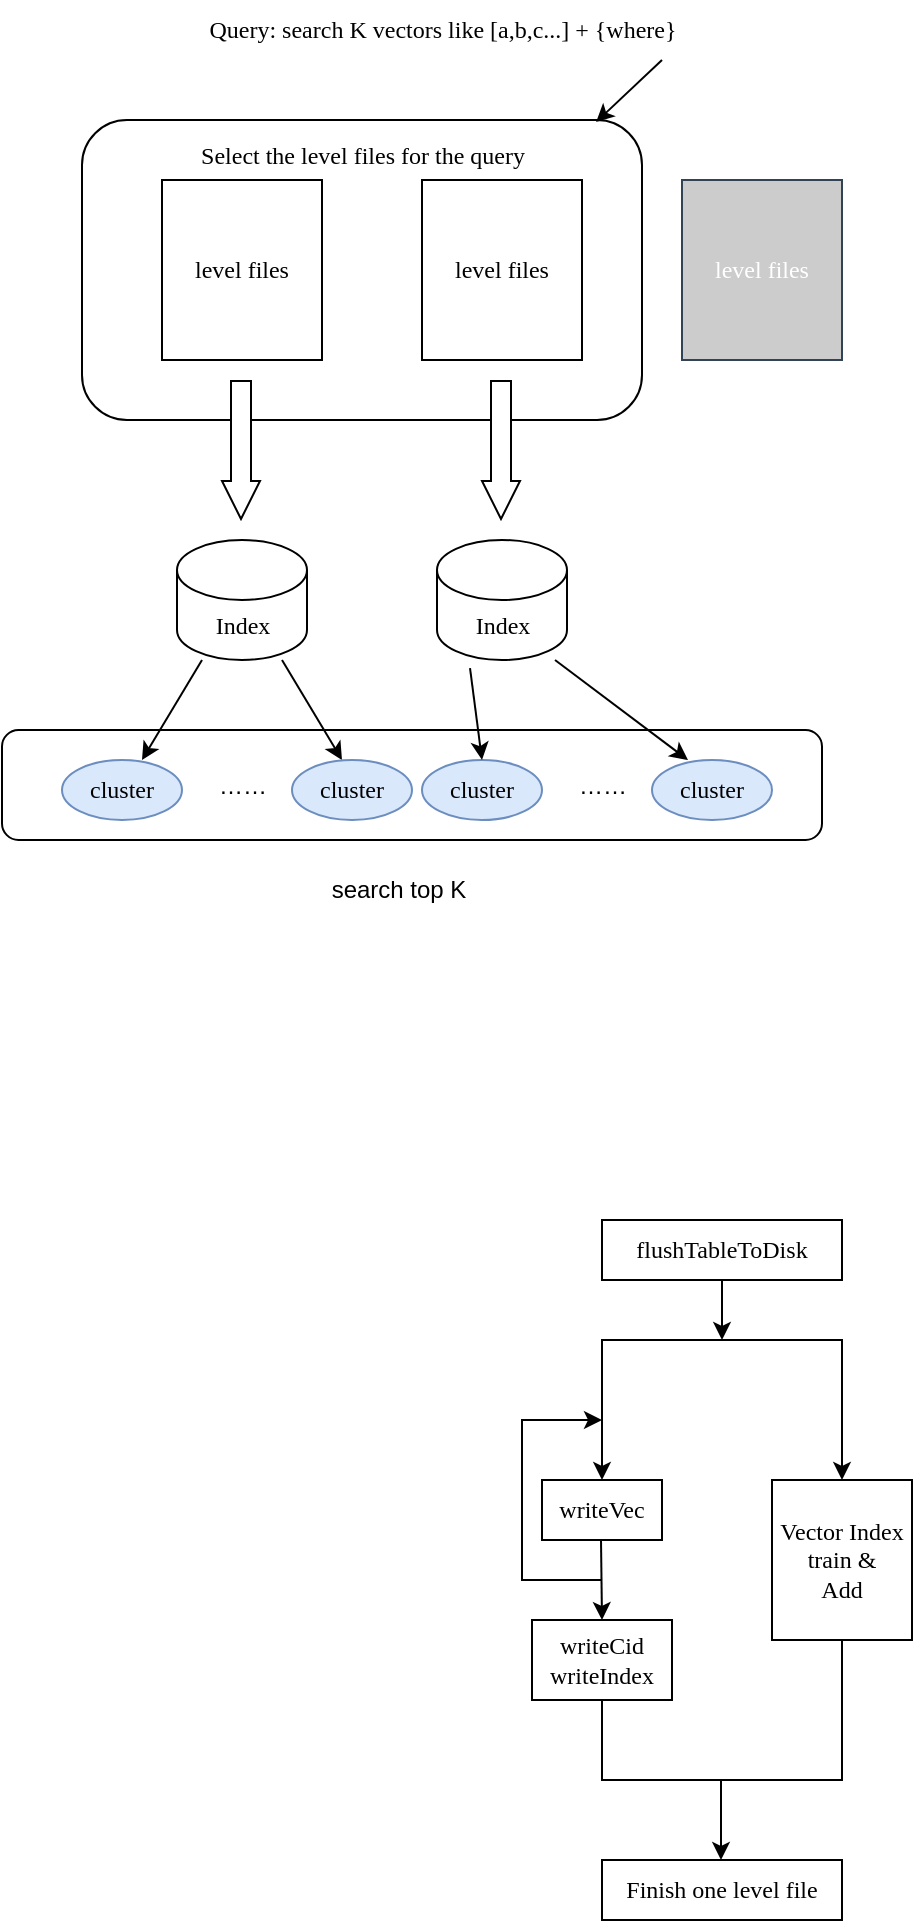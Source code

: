 <mxfile version="21.6.7" type="github">
  <diagram name="第 1 页" id="8VU_JW2jNcm3ODKiE2Rf">
    <mxGraphModel dx="1434" dy="758" grid="1" gridSize="10" guides="1" tooltips="1" connect="1" arrows="1" fold="1" page="1" pageScale="1" pageWidth="827" pageHeight="1169" math="0" shadow="0">
      <root>
        <mxCell id="0" />
        <mxCell id="1" parent="0" />
        <mxCell id="wZoTuEtqvF41PbBGcXk--37" value="" style="rounded=1;whiteSpace=wrap;html=1;" vertex="1" parent="1">
          <mxGeometry x="60" y="170" width="280" height="150" as="geometry" />
        </mxCell>
        <mxCell id="wZoTuEtqvF41PbBGcXk--29" value="" style="rounded=1;whiteSpace=wrap;html=1;" vertex="1" parent="1">
          <mxGeometry x="20" y="475" width="410" height="55" as="geometry" />
        </mxCell>
        <mxCell id="wZoTuEtqvF41PbBGcXk--2" value="" style="rounded=0;whiteSpace=wrap;html=1;" vertex="1" parent="1">
          <mxGeometry x="100" y="200" width="80" height="90" as="geometry" />
        </mxCell>
        <mxCell id="wZoTuEtqvF41PbBGcXk--3" value="&lt;font face=&quot;Comic Sans MS&quot;&gt;level files&lt;/font&gt;" style="rounded=0;whiteSpace=wrap;html=1;gradientColor=none;fillStyle=hatch;" vertex="1" parent="1">
          <mxGeometry x="100" y="200" width="80" height="90" as="geometry" />
        </mxCell>
        <mxCell id="wZoTuEtqvF41PbBGcXk--4" value="&lt;font face=&quot;Comic Sans MS&quot;&gt;level files&lt;/font&gt;" style="rounded=0;whiteSpace=wrap;html=1;gradientColor=none;fillStyle=hatch;" vertex="1" parent="1">
          <mxGeometry x="230" y="200" width="80" height="90" as="geometry" />
        </mxCell>
        <mxCell id="wZoTuEtqvF41PbBGcXk--5" value="&lt;font face=&quot;Comic Sans MS&quot;&gt;level files&lt;/font&gt;" style="rounded=0;whiteSpace=wrap;html=1;fillColor=#CCCCCC;strokeColor=#314354;fontColor=#ffffff;" vertex="1" parent="1">
          <mxGeometry x="360" y="200" width="80" height="90" as="geometry" />
        </mxCell>
        <mxCell id="wZoTuEtqvF41PbBGcXk--6" value="&lt;font face=&quot;Comic Sans MS&quot;&gt;Query: search K vectors like [a,b,c...] + {where}&lt;/font&gt;" style="text;html=1;align=center;verticalAlign=middle;resizable=0;points=[];autosize=1;strokeColor=none;fillColor=none;" vertex="1" parent="1">
          <mxGeometry x="95" y="110" width="290" height="30" as="geometry" />
        </mxCell>
        <mxCell id="wZoTuEtqvF41PbBGcXk--12" value="&lt;font face=&quot;Comic Sans MS&quot;&gt;&lt;br&gt;Select the level files for the query&lt;/font&gt;" style="text;html=1;align=center;verticalAlign=middle;resizable=0;points=[];autosize=1;strokeColor=none;fillColor=none;" vertex="1" parent="1">
          <mxGeometry x="90" y="160" width="220" height="40" as="geometry" />
        </mxCell>
        <mxCell id="wZoTuEtqvF41PbBGcXk--13" value="" style="endArrow=classic;html=1;rounded=0;endWidth=8;shape=flexArrow;endSize=6;strokeWidth=1;fillColor=default;" edge="1" parent="1">
          <mxGeometry width="50" height="50" relative="1" as="geometry">
            <mxPoint x="139.5" y="300" as="sourcePoint" />
            <mxPoint x="139.5" y="370" as="targetPoint" />
          </mxGeometry>
        </mxCell>
        <mxCell id="wZoTuEtqvF41PbBGcXk--15" value="" style="endArrow=classic;html=1;rounded=0;endWidth=8;shape=flexArrow;endSize=6;strokeWidth=1;fillColor=default;" edge="1" parent="1">
          <mxGeometry width="50" height="50" relative="1" as="geometry">
            <mxPoint x="269.5" y="300" as="sourcePoint" />
            <mxPoint x="269.5" y="370" as="targetPoint" />
          </mxGeometry>
        </mxCell>
        <mxCell id="wZoTuEtqvF41PbBGcXk--16" value="&lt;font face=&quot;Comic Sans MS&quot;&gt;Index&lt;/font&gt;" style="shape=cylinder3;whiteSpace=wrap;html=1;boundedLbl=1;backgroundOutline=1;size=15;" vertex="1" parent="1">
          <mxGeometry x="107.5" y="380" width="65" height="60" as="geometry" />
        </mxCell>
        <mxCell id="wZoTuEtqvF41PbBGcXk--17" value="&lt;font face=&quot;Comic Sans MS&quot;&gt;Index&lt;/font&gt;" style="shape=cylinder3;whiteSpace=wrap;html=1;boundedLbl=1;backgroundOutline=1;size=15;" vertex="1" parent="1">
          <mxGeometry x="237.5" y="380" width="65" height="60" as="geometry" />
        </mxCell>
        <mxCell id="wZoTuEtqvF41PbBGcXk--18" value="" style="endArrow=classic;html=1;rounded=0;" edge="1" parent="1">
          <mxGeometry width="50" height="50" relative="1" as="geometry">
            <mxPoint x="120" y="440" as="sourcePoint" />
            <mxPoint x="90" y="490" as="targetPoint" />
          </mxGeometry>
        </mxCell>
        <mxCell id="wZoTuEtqvF41PbBGcXk--20" value="" style="endArrow=classic;html=1;rounded=0;" edge="1" parent="1">
          <mxGeometry width="50" height="50" relative="1" as="geometry">
            <mxPoint x="160" y="440" as="sourcePoint" />
            <mxPoint x="190" y="490" as="targetPoint" />
          </mxGeometry>
        </mxCell>
        <mxCell id="wZoTuEtqvF41PbBGcXk--21" value="&lt;font face=&quot;Comic Sans MS&quot;&gt;cluster&lt;/font&gt;" style="ellipse;whiteSpace=wrap;html=1;fillColor=#dae8fc;strokeColor=#6c8ebf;" vertex="1" parent="1">
          <mxGeometry x="50" y="490" width="60" height="30" as="geometry" />
        </mxCell>
        <mxCell id="wZoTuEtqvF41PbBGcXk--22" value="……" style="text;html=1;align=center;verticalAlign=middle;resizable=0;points=[];autosize=1;strokeColor=none;fillColor=none;" vertex="1" parent="1">
          <mxGeometry x="115" y="488" width="50" height="30" as="geometry" />
        </mxCell>
        <mxCell id="wZoTuEtqvF41PbBGcXk--23" value="&lt;font face=&quot;Comic Sans MS&quot;&gt;cluster&lt;/font&gt;" style="ellipse;whiteSpace=wrap;html=1;fillColor=#dae8fc;strokeColor=#6c8ebf;" vertex="1" parent="1">
          <mxGeometry x="165" y="490" width="60" height="30" as="geometry" />
        </mxCell>
        <mxCell id="wZoTuEtqvF41PbBGcXk--24" value="&lt;font face=&quot;Comic Sans MS&quot;&gt;cluster&lt;/font&gt;" style="ellipse;whiteSpace=wrap;html=1;fillColor=#dae8fc;strokeColor=#6c8ebf;" vertex="1" parent="1">
          <mxGeometry x="230" y="490" width="60" height="30" as="geometry" />
        </mxCell>
        <mxCell id="wZoTuEtqvF41PbBGcXk--25" value="……" style="text;html=1;align=center;verticalAlign=middle;resizable=0;points=[];autosize=1;strokeColor=none;fillColor=none;" vertex="1" parent="1">
          <mxGeometry x="295" y="488" width="50" height="30" as="geometry" />
        </mxCell>
        <mxCell id="wZoTuEtqvF41PbBGcXk--26" value="&lt;font face=&quot;Comic Sans MS&quot;&gt;cluster&lt;/font&gt;" style="ellipse;whiteSpace=wrap;html=1;fillColor=#dae8fc;strokeColor=#6c8ebf;" vertex="1" parent="1">
          <mxGeometry x="345" y="490" width="60" height="30" as="geometry" />
        </mxCell>
        <mxCell id="wZoTuEtqvF41PbBGcXk--27" value="" style="endArrow=classic;html=1;rounded=0;exitX=0.254;exitY=1.067;exitDx=0;exitDy=0;exitPerimeter=0;entryX=0.5;entryY=0;entryDx=0;entryDy=0;" edge="1" parent="1" source="wZoTuEtqvF41PbBGcXk--17" target="wZoTuEtqvF41PbBGcXk--24">
          <mxGeometry width="50" height="50" relative="1" as="geometry">
            <mxPoint x="170" y="450" as="sourcePoint" />
            <mxPoint x="200" y="500" as="targetPoint" />
          </mxGeometry>
        </mxCell>
        <mxCell id="wZoTuEtqvF41PbBGcXk--28" value="" style="endArrow=classic;html=1;rounded=0;exitX=0.254;exitY=1.067;exitDx=0;exitDy=0;exitPerimeter=0;entryX=0.3;entryY=0;entryDx=0;entryDy=0;entryPerimeter=0;" edge="1" parent="1" target="wZoTuEtqvF41PbBGcXk--26">
          <mxGeometry width="50" height="50" relative="1" as="geometry">
            <mxPoint x="296.5" y="440" as="sourcePoint" />
            <mxPoint x="302.5" y="486" as="targetPoint" />
          </mxGeometry>
        </mxCell>
        <mxCell id="wZoTuEtqvF41PbBGcXk--35" value="search top K" style="text;html=1;align=center;verticalAlign=middle;resizable=0;points=[];autosize=1;strokeColor=none;fillColor=none;" vertex="1" parent="1">
          <mxGeometry x="172.5" y="540" width="90" height="30" as="geometry" />
        </mxCell>
        <mxCell id="wZoTuEtqvF41PbBGcXk--39" value="" style="endArrow=classic;html=1;rounded=0;entryX=0.918;entryY=0.007;entryDx=0;entryDy=0;entryPerimeter=0;" edge="1" parent="1" target="wZoTuEtqvF41PbBGcXk--37">
          <mxGeometry width="50" height="50" relative="1" as="geometry">
            <mxPoint x="350" y="140" as="sourcePoint" />
            <mxPoint x="340" y="180" as="targetPoint" />
          </mxGeometry>
        </mxCell>
        <mxCell id="wZoTuEtqvF41PbBGcXk--40" value="" style="endArrow=classic;startArrow=classic;html=1;rounded=0;" edge="1" parent="1">
          <mxGeometry width="50" height="50" relative="1" as="geometry">
            <mxPoint x="320" y="850" as="sourcePoint" />
            <mxPoint x="440" y="850" as="targetPoint" />
            <Array as="points">
              <mxPoint x="320" y="780" />
              <mxPoint x="440" y="780" />
              <mxPoint x="440" y="820" />
            </Array>
          </mxGeometry>
        </mxCell>
        <mxCell id="wZoTuEtqvF41PbBGcXk--41" value="&lt;font face=&quot;Comic Sans MS&quot;&gt;writeVec&lt;/font&gt;" style="rounded=0;whiteSpace=wrap;html=1;" vertex="1" parent="1">
          <mxGeometry x="290" y="850" width="60" height="30" as="geometry" />
        </mxCell>
        <mxCell id="wZoTuEtqvF41PbBGcXk--42" value="" style="endArrow=classic;html=1;rounded=0;" edge="1" parent="1">
          <mxGeometry width="50" height="50" relative="1" as="geometry">
            <mxPoint x="319.5" y="880" as="sourcePoint" />
            <mxPoint x="320" y="920" as="targetPoint" />
          </mxGeometry>
        </mxCell>
        <mxCell id="wZoTuEtqvF41PbBGcXk--44" value="" style="endArrow=classic;html=1;rounded=0;" edge="1" parent="1">
          <mxGeometry width="50" height="50" relative="1" as="geometry">
            <mxPoint x="320" y="900" as="sourcePoint" />
            <mxPoint x="320" y="820" as="targetPoint" />
            <Array as="points">
              <mxPoint x="280" y="900" />
              <mxPoint x="280" y="820" />
            </Array>
          </mxGeometry>
        </mxCell>
        <mxCell id="wZoTuEtqvF41PbBGcXk--47" value="&lt;font face=&quot;Comic Sans MS&quot;&gt;writeCid&lt;br&gt;writeIndex&lt;/font&gt;" style="rounded=0;whiteSpace=wrap;html=1;" vertex="1" parent="1">
          <mxGeometry x="285" y="920" width="70" height="40" as="geometry" />
        </mxCell>
        <mxCell id="wZoTuEtqvF41PbBGcXk--49" value="" style="endArrow=none;html=1;rounded=0;exitX=0.5;exitY=1;exitDx=0;exitDy=0;entryX=0.5;entryY=1;entryDx=0;entryDy=0;" edge="1" parent="1" source="wZoTuEtqvF41PbBGcXk--47" target="wZoTuEtqvF41PbBGcXk--50">
          <mxGeometry width="50" height="50" relative="1" as="geometry">
            <mxPoint x="360" y="1040" as="sourcePoint" />
            <mxPoint x="440" y="1000" as="targetPoint" />
            <Array as="points">
              <mxPoint x="320" y="1000" />
              <mxPoint x="440" y="1000" />
            </Array>
          </mxGeometry>
        </mxCell>
        <mxCell id="wZoTuEtqvF41PbBGcXk--50" value="&lt;font face=&quot;Comic Sans MS&quot;&gt;Vector Index&lt;br&gt;train &amp;amp;&lt;br&gt;Add&lt;/font&gt;" style="rounded=0;whiteSpace=wrap;html=1;" vertex="1" parent="1">
          <mxGeometry x="405" y="850" width="70" height="80" as="geometry" />
        </mxCell>
        <mxCell id="wZoTuEtqvF41PbBGcXk--51" value="" style="endArrow=classic;html=1;rounded=0;" edge="1" parent="1">
          <mxGeometry width="50" height="50" relative="1" as="geometry">
            <mxPoint x="379.5" y="1000" as="sourcePoint" />
            <mxPoint x="379.5" y="1040" as="targetPoint" />
          </mxGeometry>
        </mxCell>
        <mxCell id="wZoTuEtqvF41PbBGcXk--53" value="&lt;font face=&quot;Comic Sans MS&quot;&gt;Finish one level file&lt;/font&gt;" style="rounded=0;whiteSpace=wrap;html=1;" vertex="1" parent="1">
          <mxGeometry x="320" y="1040" width="120" height="30" as="geometry" />
        </mxCell>
        <mxCell id="wZoTuEtqvF41PbBGcXk--54" value="" style="endArrow=classic;html=1;rounded=0;" edge="1" parent="1">
          <mxGeometry width="50" height="50" relative="1" as="geometry">
            <mxPoint x="380" y="750" as="sourcePoint" />
            <mxPoint x="380" y="780" as="targetPoint" />
          </mxGeometry>
        </mxCell>
        <mxCell id="wZoTuEtqvF41PbBGcXk--56" value="&lt;font face=&quot;Comic Sans MS&quot;&gt;flushTableToDisk&lt;/font&gt;" style="rounded=0;whiteSpace=wrap;html=1;" vertex="1" parent="1">
          <mxGeometry x="320" y="720" width="120" height="30" as="geometry" />
        </mxCell>
      </root>
    </mxGraphModel>
  </diagram>
</mxfile>
